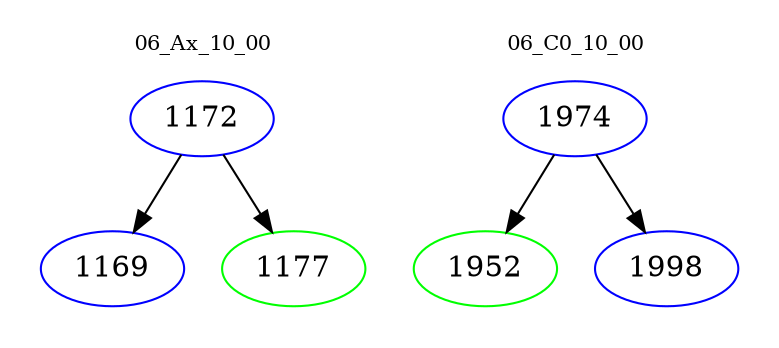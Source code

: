 digraph{
subgraph cluster_0 {
color = white
label = "06_Ax_10_00";
fontsize=10;
T0_1172 [label="1172", color="blue"]
T0_1172 -> T0_1169 [color="black"]
T0_1169 [label="1169", color="blue"]
T0_1172 -> T0_1177 [color="black"]
T0_1177 [label="1177", color="green"]
}
subgraph cluster_1 {
color = white
label = "06_C0_10_00";
fontsize=10;
T1_1974 [label="1974", color="blue"]
T1_1974 -> T1_1952 [color="black"]
T1_1952 [label="1952", color="green"]
T1_1974 -> T1_1998 [color="black"]
T1_1998 [label="1998", color="blue"]
}
}
